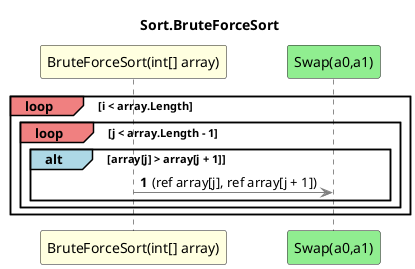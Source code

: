 @startuml Sort.BruteForceSort
title Sort.BruteForceSort
participant "BruteForceSort(int[] array)" as BruteForceSort_p0 #LightYellow
participant "Swap(a0,a1)" as Swap_a0_a1 #LightGreen
autonumber
loop#LightCoral i < array.Length
    loop#LightCoral j < array.Length - 1
        alt#LightBlue array[j] > array[j + 1]
            BruteForceSort_p0 -[#grey]> Swap_a0_a1 : (ref array[j], ref array[j + 1])
        end
    end
end
@enduml
